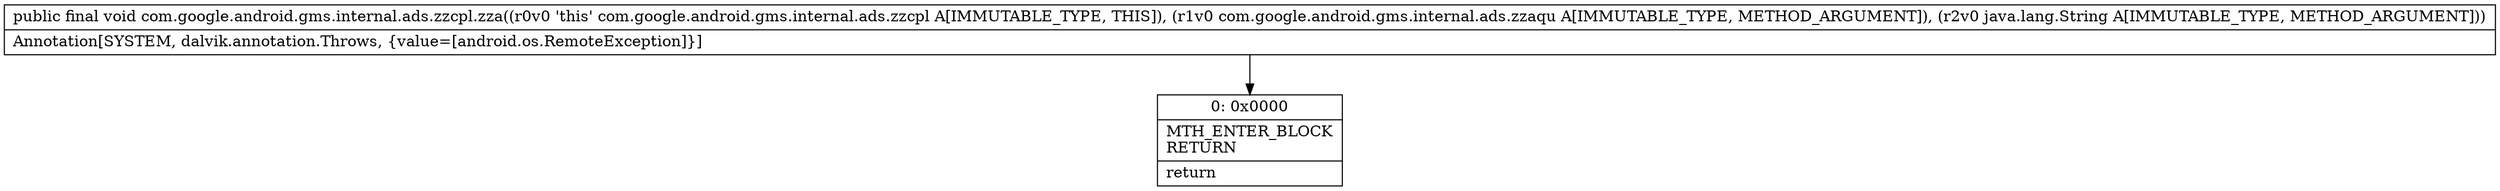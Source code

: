 digraph "CFG forcom.google.android.gms.internal.ads.zzcpl.zza(Lcom\/google\/android\/gms\/internal\/ads\/zzaqu;Ljava\/lang\/String;)V" {
Node_0 [shape=record,label="{0\:\ 0x0000|MTH_ENTER_BLOCK\lRETURN\l|return\l}"];
MethodNode[shape=record,label="{public final void com.google.android.gms.internal.ads.zzcpl.zza((r0v0 'this' com.google.android.gms.internal.ads.zzcpl A[IMMUTABLE_TYPE, THIS]), (r1v0 com.google.android.gms.internal.ads.zzaqu A[IMMUTABLE_TYPE, METHOD_ARGUMENT]), (r2v0 java.lang.String A[IMMUTABLE_TYPE, METHOD_ARGUMENT]))  | Annotation[SYSTEM, dalvik.annotation.Throws, \{value=[android.os.RemoteException]\}]\l}"];
MethodNode -> Node_0;
}

